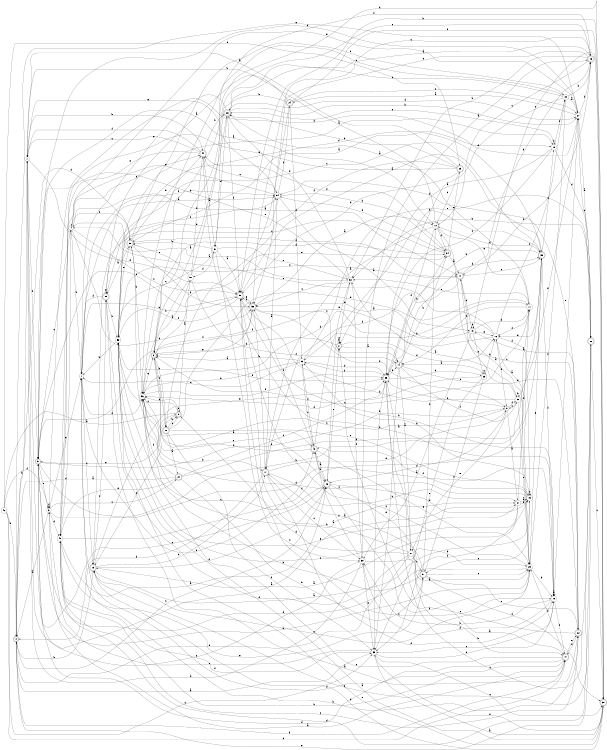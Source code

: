 digraph n48_10 {
__start0 [label="" shape="none"];

rankdir=LR;
size="8,5";

s0 [style="rounded,filled", color="black", fillcolor="white" shape="doublecircle", label="0"];
s1 [style="filled", color="black", fillcolor="white" shape="circle", label="1"];
s2 [style="rounded,filled", color="black", fillcolor="white" shape="doublecircle", label="2"];
s3 [style="filled", color="black", fillcolor="white" shape="circle", label="3"];
s4 [style="filled", color="black", fillcolor="white" shape="circle", label="4"];
s5 [style="rounded,filled", color="black", fillcolor="white" shape="doublecircle", label="5"];
s6 [style="rounded,filled", color="black", fillcolor="white" shape="doublecircle", label="6"];
s7 [style="filled", color="black", fillcolor="white" shape="circle", label="7"];
s8 [style="filled", color="black", fillcolor="white" shape="circle", label="8"];
s9 [style="rounded,filled", color="black", fillcolor="white" shape="doublecircle", label="9"];
s10 [style="filled", color="black", fillcolor="white" shape="circle", label="10"];
s11 [style="filled", color="black", fillcolor="white" shape="circle", label="11"];
s12 [style="filled", color="black", fillcolor="white" shape="circle", label="12"];
s13 [style="rounded,filled", color="black", fillcolor="white" shape="doublecircle", label="13"];
s14 [style="rounded,filled", color="black", fillcolor="white" shape="doublecircle", label="14"];
s15 [style="rounded,filled", color="black", fillcolor="white" shape="doublecircle", label="15"];
s16 [style="filled", color="black", fillcolor="white" shape="circle", label="16"];
s17 [style="rounded,filled", color="black", fillcolor="white" shape="doublecircle", label="17"];
s18 [style="rounded,filled", color="black", fillcolor="white" shape="doublecircle", label="18"];
s19 [style="filled", color="black", fillcolor="white" shape="circle", label="19"];
s20 [style="rounded,filled", color="black", fillcolor="white" shape="doublecircle", label="20"];
s21 [style="filled", color="black", fillcolor="white" shape="circle", label="21"];
s22 [style="rounded,filled", color="black", fillcolor="white" shape="doublecircle", label="22"];
s23 [style="rounded,filled", color="black", fillcolor="white" shape="doublecircle", label="23"];
s24 [style="rounded,filled", color="black", fillcolor="white" shape="doublecircle", label="24"];
s25 [style="filled", color="black", fillcolor="white" shape="circle", label="25"];
s26 [style="rounded,filled", color="black", fillcolor="white" shape="doublecircle", label="26"];
s27 [style="filled", color="black", fillcolor="white" shape="circle", label="27"];
s28 [style="rounded,filled", color="black", fillcolor="white" shape="doublecircle", label="28"];
s29 [style="filled", color="black", fillcolor="white" shape="circle", label="29"];
s30 [style="rounded,filled", color="black", fillcolor="white" shape="doublecircle", label="30"];
s31 [style="filled", color="black", fillcolor="white" shape="circle", label="31"];
s32 [style="filled", color="black", fillcolor="white" shape="circle", label="32"];
s33 [style="filled", color="black", fillcolor="white" shape="circle", label="33"];
s34 [style="rounded,filled", color="black", fillcolor="white" shape="doublecircle", label="34"];
s35 [style="rounded,filled", color="black", fillcolor="white" shape="doublecircle", label="35"];
s36 [style="filled", color="black", fillcolor="white" shape="circle", label="36"];
s37 [style="filled", color="black", fillcolor="white" shape="circle", label="37"];
s38 [style="filled", color="black", fillcolor="white" shape="circle", label="38"];
s39 [style="rounded,filled", color="black", fillcolor="white" shape="doublecircle", label="39"];
s40 [style="filled", color="black", fillcolor="white" shape="circle", label="40"];
s41 [style="rounded,filled", color="black", fillcolor="white" shape="doublecircle", label="41"];
s42 [style="rounded,filled", color="black", fillcolor="white" shape="doublecircle", label="42"];
s43 [style="filled", color="black", fillcolor="white" shape="circle", label="43"];
s44 [style="rounded,filled", color="black", fillcolor="white" shape="doublecircle", label="44"];
s45 [style="rounded,filled", color="black", fillcolor="white" shape="doublecircle", label="45"];
s46 [style="filled", color="black", fillcolor="white" shape="circle", label="46"];
s47 [style="rounded,filled", color="black", fillcolor="white" shape="doublecircle", label="47"];
s48 [style="filled", color="black", fillcolor="white" shape="circle", label="48"];
s49 [style="filled", color="black", fillcolor="white" shape="circle", label="49"];
s50 [style="rounded,filled", color="black", fillcolor="white" shape="doublecircle", label="50"];
s51 [style="rounded,filled", color="black", fillcolor="white" shape="doublecircle", label="51"];
s52 [style="filled", color="black", fillcolor="white" shape="circle", label="52"];
s53 [style="filled", color="black", fillcolor="white" shape="circle", label="53"];
s54 [style="filled", color="black", fillcolor="white" shape="circle", label="54"];
s55 [style="rounded,filled", color="black", fillcolor="white" shape="doublecircle", label="55"];
s56 [style="filled", color="black", fillcolor="white" shape="circle", label="56"];
s57 [style="filled", color="black", fillcolor="white" shape="circle", label="57"];
s58 [style="rounded,filled", color="black", fillcolor="white" shape="doublecircle", label="58"];
s59 [style="rounded,filled", color="black", fillcolor="white" shape="doublecircle", label="59"];
s0 -> s33 [label="a"];
s0 -> s1 [label="b"];
s0 -> s45 [label="c"];
s0 -> s50 [label="d"];
s0 -> s27 [label="e"];
s0 -> s47 [label="f"];
s1 -> s37 [label="a"];
s1 -> s44 [label="b"];
s1 -> s45 [label="c"];
s1 -> s58 [label="d"];
s1 -> s54 [label="e"];
s1 -> s5 [label="f"];
s2 -> s14 [label="a"];
s2 -> s2 [label="b"];
s2 -> s2 [label="c"];
s2 -> s6 [label="d"];
s2 -> s52 [label="e"];
s2 -> s16 [label="f"];
s3 -> s0 [label="a"];
s3 -> s35 [label="b"];
s3 -> s20 [label="c"];
s3 -> s48 [label="d"];
s3 -> s7 [label="e"];
s3 -> s3 [label="f"];
s4 -> s41 [label="a"];
s4 -> s7 [label="b"];
s4 -> s58 [label="c"];
s4 -> s55 [label="d"];
s4 -> s44 [label="e"];
s4 -> s50 [label="f"];
s5 -> s10 [label="a"];
s5 -> s29 [label="b"];
s5 -> s4 [label="c"];
s5 -> s19 [label="d"];
s5 -> s3 [label="e"];
s5 -> s8 [label="f"];
s6 -> s42 [label="a"];
s6 -> s18 [label="b"];
s6 -> s18 [label="c"];
s6 -> s30 [label="d"];
s6 -> s34 [label="e"];
s6 -> s55 [label="f"];
s7 -> s54 [label="a"];
s7 -> s58 [label="b"];
s7 -> s15 [label="c"];
s7 -> s36 [label="d"];
s7 -> s42 [label="e"];
s7 -> s54 [label="f"];
s8 -> s37 [label="a"];
s8 -> s39 [label="b"];
s8 -> s36 [label="c"];
s8 -> s45 [label="d"];
s8 -> s21 [label="e"];
s8 -> s32 [label="f"];
s9 -> s57 [label="a"];
s9 -> s9 [label="b"];
s9 -> s56 [label="c"];
s9 -> s36 [label="d"];
s9 -> s5 [label="e"];
s9 -> s15 [label="f"];
s10 -> s17 [label="a"];
s10 -> s1 [label="b"];
s10 -> s22 [label="c"];
s10 -> s39 [label="d"];
s10 -> s11 [label="e"];
s10 -> s34 [label="f"];
s11 -> s26 [label="a"];
s11 -> s53 [label="b"];
s11 -> s6 [label="c"];
s11 -> s14 [label="d"];
s11 -> s52 [label="e"];
s11 -> s16 [label="f"];
s12 -> s2 [label="a"];
s12 -> s12 [label="b"];
s12 -> s39 [label="c"];
s12 -> s28 [label="d"];
s12 -> s26 [label="e"];
s12 -> s43 [label="f"];
s13 -> s55 [label="a"];
s13 -> s52 [label="b"];
s13 -> s10 [label="c"];
s13 -> s41 [label="d"];
s13 -> s55 [label="e"];
s13 -> s6 [label="f"];
s14 -> s21 [label="a"];
s14 -> s34 [label="b"];
s14 -> s32 [label="c"];
s14 -> s35 [label="d"];
s14 -> s33 [label="e"];
s14 -> s32 [label="f"];
s15 -> s49 [label="a"];
s15 -> s0 [label="b"];
s15 -> s59 [label="c"];
s15 -> s17 [label="d"];
s15 -> s39 [label="e"];
s15 -> s45 [label="f"];
s16 -> s55 [label="a"];
s16 -> s8 [label="b"];
s16 -> s43 [label="c"];
s16 -> s36 [label="d"];
s16 -> s4 [label="e"];
s16 -> s49 [label="f"];
s17 -> s54 [label="a"];
s17 -> s37 [label="b"];
s17 -> s38 [label="c"];
s17 -> s0 [label="d"];
s17 -> s8 [label="e"];
s17 -> s19 [label="f"];
s18 -> s20 [label="a"];
s18 -> s9 [label="b"];
s18 -> s9 [label="c"];
s18 -> s11 [label="d"];
s18 -> s49 [label="e"];
s18 -> s33 [label="f"];
s19 -> s19 [label="a"];
s19 -> s38 [label="b"];
s19 -> s33 [label="c"];
s19 -> s38 [label="d"];
s19 -> s27 [label="e"];
s19 -> s47 [label="f"];
s20 -> s0 [label="a"];
s20 -> s51 [label="b"];
s20 -> s39 [label="c"];
s20 -> s11 [label="d"];
s20 -> s48 [label="e"];
s20 -> s50 [label="f"];
s21 -> s47 [label="a"];
s21 -> s58 [label="b"];
s21 -> s51 [label="c"];
s21 -> s9 [label="d"];
s21 -> s0 [label="e"];
s21 -> s59 [label="f"];
s22 -> s40 [label="a"];
s22 -> s7 [label="b"];
s22 -> s2 [label="c"];
s22 -> s54 [label="d"];
s22 -> s41 [label="e"];
s22 -> s47 [label="f"];
s23 -> s1 [label="a"];
s23 -> s26 [label="b"];
s23 -> s10 [label="c"];
s23 -> s58 [label="d"];
s23 -> s48 [label="e"];
s23 -> s18 [label="f"];
s24 -> s59 [label="a"];
s24 -> s26 [label="b"];
s24 -> s27 [label="c"];
s24 -> s53 [label="d"];
s24 -> s58 [label="e"];
s24 -> s30 [label="f"];
s25 -> s14 [label="a"];
s25 -> s16 [label="b"];
s25 -> s25 [label="c"];
s25 -> s36 [label="d"];
s25 -> s33 [label="e"];
s25 -> s51 [label="f"];
s26 -> s6 [label="a"];
s26 -> s27 [label="b"];
s26 -> s13 [label="c"];
s26 -> s27 [label="d"];
s26 -> s7 [label="e"];
s26 -> s58 [label="f"];
s27 -> s24 [label="a"];
s27 -> s5 [label="b"];
s27 -> s28 [label="c"];
s27 -> s3 [label="d"];
s27 -> s4 [label="e"];
s27 -> s13 [label="f"];
s28 -> s27 [label="a"];
s28 -> s52 [label="b"];
s28 -> s30 [label="c"];
s28 -> s48 [label="d"];
s28 -> s0 [label="e"];
s28 -> s15 [label="f"];
s29 -> s16 [label="a"];
s29 -> s19 [label="b"];
s29 -> s15 [label="c"];
s29 -> s5 [label="d"];
s29 -> s35 [label="e"];
s29 -> s58 [label="f"];
s30 -> s56 [label="a"];
s30 -> s58 [label="b"];
s30 -> s40 [label="c"];
s30 -> s15 [label="d"];
s30 -> s56 [label="e"];
s30 -> s33 [label="f"];
s31 -> s58 [label="a"];
s31 -> s50 [label="b"];
s31 -> s38 [label="c"];
s31 -> s26 [label="d"];
s31 -> s52 [label="e"];
s31 -> s57 [label="f"];
s32 -> s52 [label="a"];
s32 -> s32 [label="b"];
s32 -> s8 [label="c"];
s32 -> s58 [label="d"];
s32 -> s29 [label="e"];
s32 -> s27 [label="f"];
s33 -> s30 [label="a"];
s33 -> s39 [label="b"];
s33 -> s30 [label="c"];
s33 -> s19 [label="d"];
s33 -> s3 [label="e"];
s33 -> s48 [label="f"];
s34 -> s41 [label="a"];
s34 -> s39 [label="b"];
s34 -> s15 [label="c"];
s34 -> s54 [label="d"];
s34 -> s23 [label="e"];
s34 -> s44 [label="f"];
s35 -> s50 [label="a"];
s35 -> s39 [label="b"];
s35 -> s12 [label="c"];
s35 -> s10 [label="d"];
s35 -> s16 [label="e"];
s35 -> s19 [label="f"];
s36 -> s37 [label="a"];
s36 -> s17 [label="b"];
s36 -> s45 [label="c"];
s36 -> s34 [label="d"];
s36 -> s6 [label="e"];
s36 -> s39 [label="f"];
s37 -> s49 [label="a"];
s37 -> s49 [label="b"];
s37 -> s56 [label="c"];
s37 -> s11 [label="d"];
s37 -> s56 [label="e"];
s37 -> s33 [label="f"];
s38 -> s13 [label="a"];
s38 -> s29 [label="b"];
s38 -> s5 [label="c"];
s38 -> s1 [label="d"];
s38 -> s33 [label="e"];
s38 -> s42 [label="f"];
s39 -> s21 [label="a"];
s39 -> s47 [label="b"];
s39 -> s28 [label="c"];
s39 -> s25 [label="d"];
s39 -> s14 [label="e"];
s39 -> s53 [label="f"];
s40 -> s38 [label="a"];
s40 -> s11 [label="b"];
s40 -> s25 [label="c"];
s40 -> s40 [label="d"];
s40 -> s16 [label="e"];
s40 -> s5 [label="f"];
s41 -> s29 [label="a"];
s41 -> s13 [label="b"];
s41 -> s56 [label="c"];
s41 -> s40 [label="d"];
s41 -> s35 [label="e"];
s41 -> s17 [label="f"];
s42 -> s45 [label="a"];
s42 -> s35 [label="b"];
s42 -> s53 [label="c"];
s42 -> s6 [label="d"];
s42 -> s29 [label="e"];
s42 -> s55 [label="f"];
s43 -> s27 [label="a"];
s43 -> s13 [label="b"];
s43 -> s31 [label="c"];
s43 -> s39 [label="d"];
s43 -> s36 [label="e"];
s43 -> s29 [label="f"];
s44 -> s31 [label="a"];
s44 -> s26 [label="b"];
s44 -> s1 [label="c"];
s44 -> s19 [label="d"];
s44 -> s48 [label="e"];
s44 -> s1 [label="f"];
s45 -> s29 [label="a"];
s45 -> s42 [label="b"];
s45 -> s56 [label="c"];
s45 -> s49 [label="d"];
s45 -> s2 [label="e"];
s45 -> s29 [label="f"];
s46 -> s9 [label="a"];
s46 -> s0 [label="b"];
s46 -> s33 [label="c"];
s46 -> s47 [label="d"];
s46 -> s23 [label="e"];
s46 -> s3 [label="f"];
s47 -> s3 [label="a"];
s47 -> s29 [label="b"];
s47 -> s36 [label="c"];
s47 -> s5 [label="d"];
s47 -> s22 [label="e"];
s47 -> s7 [label="f"];
s48 -> s45 [label="a"];
s48 -> s47 [label="b"];
s48 -> s22 [label="c"];
s48 -> s4 [label="d"];
s48 -> s51 [label="e"];
s48 -> s35 [label="f"];
s49 -> s15 [label="a"];
s49 -> s53 [label="b"];
s49 -> s36 [label="c"];
s49 -> s49 [label="d"];
s49 -> s51 [label="e"];
s49 -> s42 [label="f"];
s50 -> s59 [label="a"];
s50 -> s36 [label="b"];
s50 -> s43 [label="c"];
s50 -> s41 [label="d"];
s50 -> s44 [label="e"];
s50 -> s55 [label="f"];
s51 -> s17 [label="a"];
s51 -> s36 [label="b"];
s51 -> s29 [label="c"];
s51 -> s10 [label="d"];
s51 -> s22 [label="e"];
s51 -> s30 [label="f"];
s52 -> s4 [label="a"];
s52 -> s5 [label="b"];
s52 -> s55 [label="c"];
s52 -> s26 [label="d"];
s52 -> s45 [label="e"];
s52 -> s38 [label="f"];
s53 -> s6 [label="a"];
s53 -> s36 [label="b"];
s53 -> s7 [label="c"];
s53 -> s39 [label="d"];
s53 -> s28 [label="e"];
s53 -> s42 [label="f"];
s54 -> s40 [label="a"];
s54 -> s34 [label="b"];
s54 -> s44 [label="c"];
s54 -> s56 [label="d"];
s54 -> s48 [label="e"];
s54 -> s24 [label="f"];
s55 -> s10 [label="a"];
s55 -> s17 [label="b"];
s55 -> s14 [label="c"];
s55 -> s8 [label="d"];
s55 -> s6 [label="e"];
s55 -> s58 [label="f"];
s56 -> s12 [label="a"];
s56 -> s7 [label="b"];
s56 -> s31 [label="c"];
s56 -> s12 [label="d"];
s56 -> s50 [label="e"];
s56 -> s39 [label="f"];
s57 -> s6 [label="a"];
s57 -> s36 [label="b"];
s57 -> s13 [label="c"];
s57 -> s44 [label="d"];
s57 -> s50 [label="e"];
s57 -> s14 [label="f"];
s58 -> s35 [label="a"];
s58 -> s19 [label="b"];
s58 -> s19 [label="c"];
s58 -> s5 [label="d"];
s58 -> s55 [label="e"];
s58 -> s56 [label="f"];
s59 -> s22 [label="a"];
s59 -> s56 [label="b"];
s59 -> s35 [label="c"];
s59 -> s7 [label="d"];
s59 -> s59 [label="e"];
s59 -> s54 [label="f"];

}
